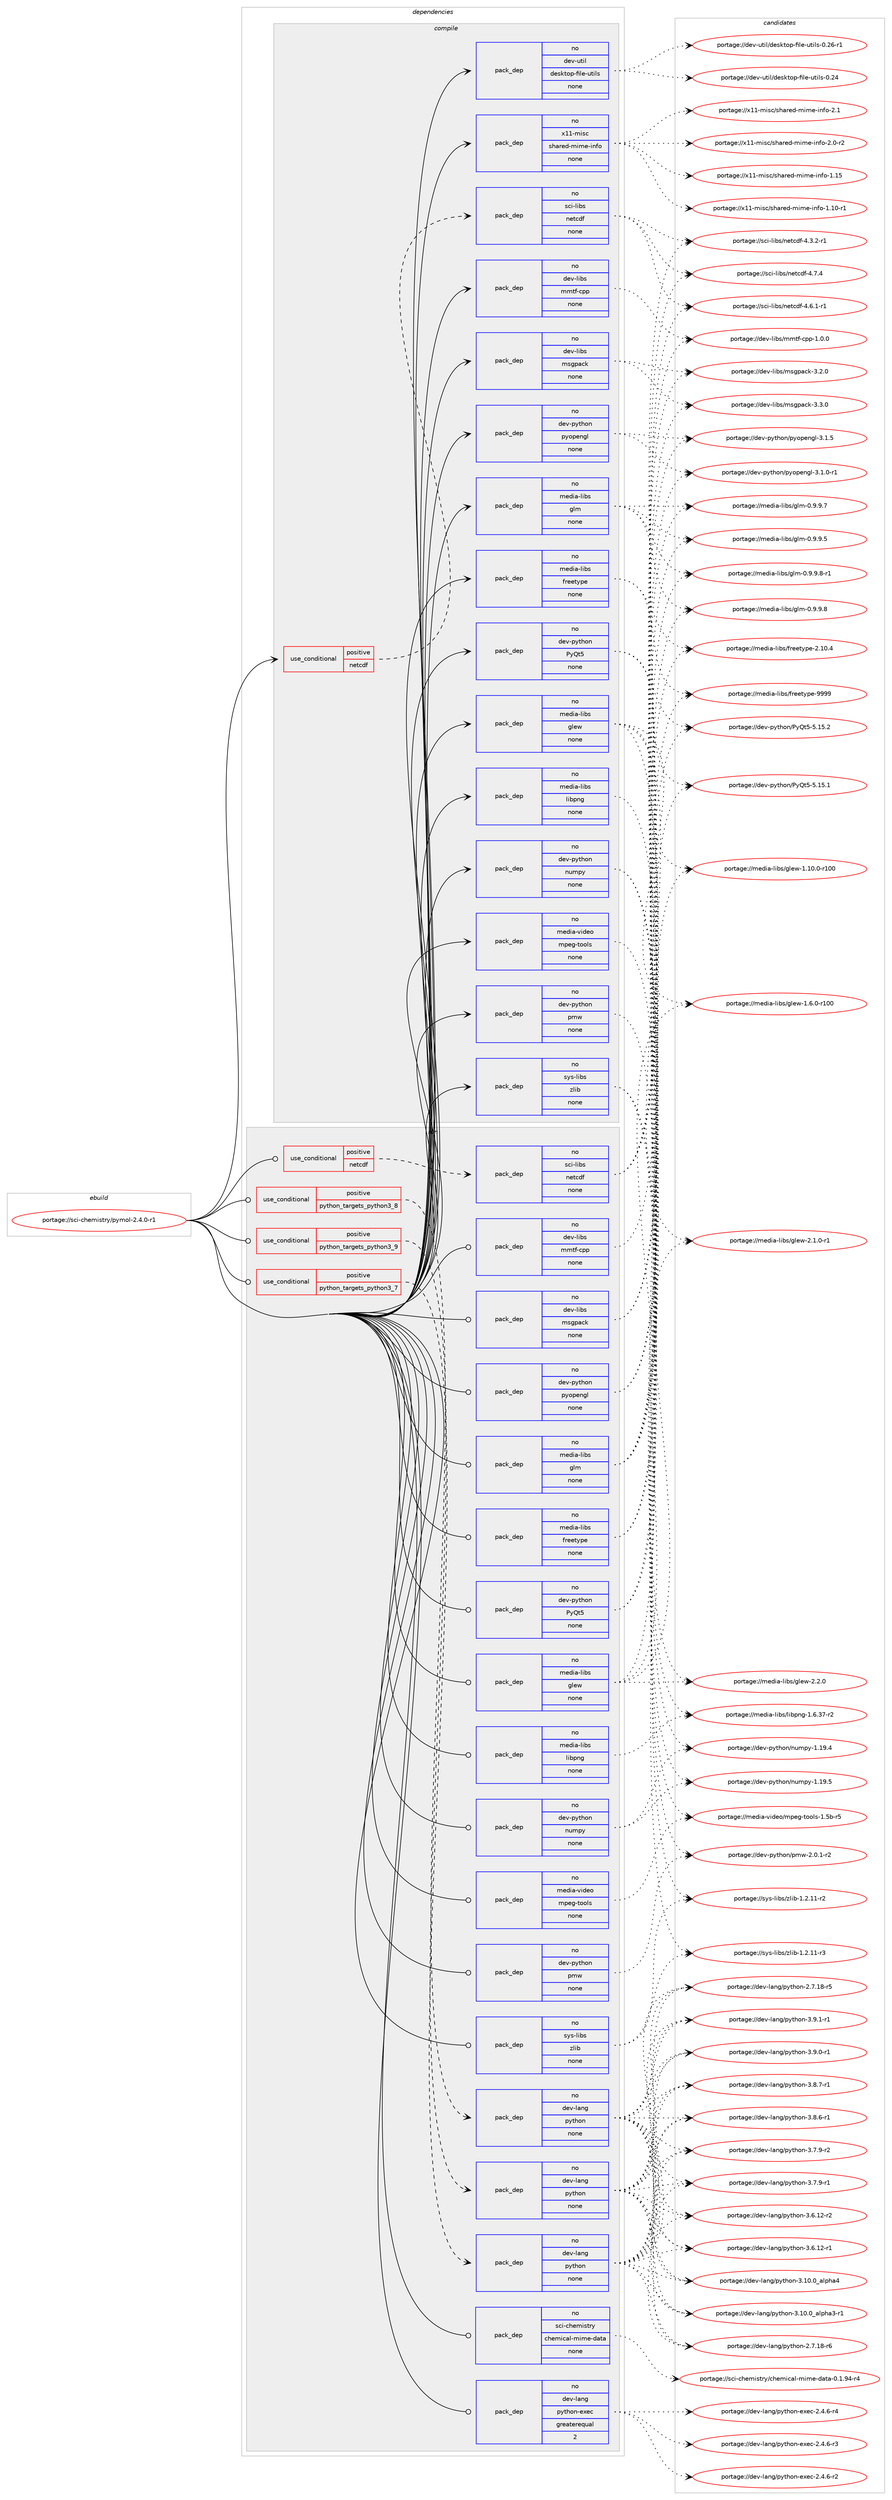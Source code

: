 digraph prolog {

# *************
# Graph options
# *************

newrank=true;
concentrate=true;
compound=true;
graph [rankdir=LR,fontname=Helvetica,fontsize=10,ranksep=1.5];#, ranksep=2.5, nodesep=0.2];
edge  [arrowhead=vee];
node  [fontname=Helvetica,fontsize=10];

# **********
# The ebuild
# **********

subgraph cluster_leftcol {
color=gray;
rank=same;
label=<<i>ebuild</i>>;
id [label="portage://sci-chemistry/pymol-2.4.0-r1", color=red, width=4, href="../sci-chemistry/pymol-2.4.0-r1.svg"];
}

# ****************
# The dependencies
# ****************

subgraph cluster_midcol {
color=gray;
label=<<i>dependencies</i>>;
subgraph cluster_compile {
fillcolor="#eeeeee";
style=filled;
label=<<i>compile</i>>;
subgraph cond5903 {
dependency19046 [label=<<TABLE BORDER="0" CELLBORDER="1" CELLSPACING="0" CELLPADDING="4"><TR><TD ROWSPAN="3" CELLPADDING="10">use_conditional</TD></TR><TR><TD>positive</TD></TR><TR><TD>netcdf</TD></TR></TABLE>>, shape=none, color=red];
subgraph pack12993 {
dependency19047 [label=<<TABLE BORDER="0" CELLBORDER="1" CELLSPACING="0" CELLPADDING="4" WIDTH="220"><TR><TD ROWSPAN="6" CELLPADDING="30">pack_dep</TD></TR><TR><TD WIDTH="110">no</TD></TR><TR><TD>sci-libs</TD></TR><TR><TD>netcdf</TD></TR><TR><TD>none</TD></TR><TR><TD></TD></TR></TABLE>>, shape=none, color=blue];
}
dependency19046:e -> dependency19047:w [weight=20,style="dashed",arrowhead="vee"];
}
id:e -> dependency19046:w [weight=20,style="solid",arrowhead="vee"];
subgraph pack12994 {
dependency19048 [label=<<TABLE BORDER="0" CELLBORDER="1" CELLSPACING="0" CELLPADDING="4" WIDTH="220"><TR><TD ROWSPAN="6" CELLPADDING="30">pack_dep</TD></TR><TR><TD WIDTH="110">no</TD></TR><TR><TD>dev-libs</TD></TR><TR><TD>mmtf-cpp</TD></TR><TR><TD>none</TD></TR><TR><TD></TD></TR></TABLE>>, shape=none, color=blue];
}
id:e -> dependency19048:w [weight=20,style="solid",arrowhead="vee"];
subgraph pack12995 {
dependency19049 [label=<<TABLE BORDER="0" CELLBORDER="1" CELLSPACING="0" CELLPADDING="4" WIDTH="220"><TR><TD ROWSPAN="6" CELLPADDING="30">pack_dep</TD></TR><TR><TD WIDTH="110">no</TD></TR><TR><TD>dev-libs</TD></TR><TR><TD>msgpack</TD></TR><TR><TD>none</TD></TR><TR><TD></TD></TR></TABLE>>, shape=none, color=blue];
}
id:e -> dependency19049:w [weight=20,style="solid",arrowhead="vee"];
subgraph pack12996 {
dependency19050 [label=<<TABLE BORDER="0" CELLBORDER="1" CELLSPACING="0" CELLPADDING="4" WIDTH="220"><TR><TD ROWSPAN="6" CELLPADDING="30">pack_dep</TD></TR><TR><TD WIDTH="110">no</TD></TR><TR><TD>dev-python</TD></TR><TR><TD>PyQt5</TD></TR><TR><TD>none</TD></TR><TR><TD></TD></TR></TABLE>>, shape=none, color=blue];
}
id:e -> dependency19050:w [weight=20,style="solid",arrowhead="vee"];
subgraph pack12997 {
dependency19051 [label=<<TABLE BORDER="0" CELLBORDER="1" CELLSPACING="0" CELLPADDING="4" WIDTH="220"><TR><TD ROWSPAN="6" CELLPADDING="30">pack_dep</TD></TR><TR><TD WIDTH="110">no</TD></TR><TR><TD>dev-python</TD></TR><TR><TD>numpy</TD></TR><TR><TD>none</TD></TR><TR><TD></TD></TR></TABLE>>, shape=none, color=blue];
}
id:e -> dependency19051:w [weight=20,style="solid",arrowhead="vee"];
subgraph pack12998 {
dependency19052 [label=<<TABLE BORDER="0" CELLBORDER="1" CELLSPACING="0" CELLPADDING="4" WIDTH="220"><TR><TD ROWSPAN="6" CELLPADDING="30">pack_dep</TD></TR><TR><TD WIDTH="110">no</TD></TR><TR><TD>dev-python</TD></TR><TR><TD>pmw</TD></TR><TR><TD>none</TD></TR><TR><TD></TD></TR></TABLE>>, shape=none, color=blue];
}
id:e -> dependency19052:w [weight=20,style="solid",arrowhead="vee"];
subgraph pack12999 {
dependency19053 [label=<<TABLE BORDER="0" CELLBORDER="1" CELLSPACING="0" CELLPADDING="4" WIDTH="220"><TR><TD ROWSPAN="6" CELLPADDING="30">pack_dep</TD></TR><TR><TD WIDTH="110">no</TD></TR><TR><TD>dev-python</TD></TR><TR><TD>pyopengl</TD></TR><TR><TD>none</TD></TR><TR><TD></TD></TR></TABLE>>, shape=none, color=blue];
}
id:e -> dependency19053:w [weight=20,style="solid",arrowhead="vee"];
subgraph pack13000 {
dependency19054 [label=<<TABLE BORDER="0" CELLBORDER="1" CELLSPACING="0" CELLPADDING="4" WIDTH="220"><TR><TD ROWSPAN="6" CELLPADDING="30">pack_dep</TD></TR><TR><TD WIDTH="110">no</TD></TR><TR><TD>dev-util</TD></TR><TR><TD>desktop-file-utils</TD></TR><TR><TD>none</TD></TR><TR><TD></TD></TR></TABLE>>, shape=none, color=blue];
}
id:e -> dependency19054:w [weight=20,style="solid",arrowhead="vee"];
subgraph pack13001 {
dependency19055 [label=<<TABLE BORDER="0" CELLBORDER="1" CELLSPACING="0" CELLPADDING="4" WIDTH="220"><TR><TD ROWSPAN="6" CELLPADDING="30">pack_dep</TD></TR><TR><TD WIDTH="110">no</TD></TR><TR><TD>media-libs</TD></TR><TR><TD>freetype</TD></TR><TR><TD>none</TD></TR><TR><TD></TD></TR></TABLE>>, shape=none, color=blue];
}
id:e -> dependency19055:w [weight=20,style="solid",arrowhead="vee"];
subgraph pack13002 {
dependency19056 [label=<<TABLE BORDER="0" CELLBORDER="1" CELLSPACING="0" CELLPADDING="4" WIDTH="220"><TR><TD ROWSPAN="6" CELLPADDING="30">pack_dep</TD></TR><TR><TD WIDTH="110">no</TD></TR><TR><TD>media-libs</TD></TR><TR><TD>glew</TD></TR><TR><TD>none</TD></TR><TR><TD></TD></TR></TABLE>>, shape=none, color=blue];
}
id:e -> dependency19056:w [weight=20,style="solid",arrowhead="vee"];
subgraph pack13003 {
dependency19057 [label=<<TABLE BORDER="0" CELLBORDER="1" CELLSPACING="0" CELLPADDING="4" WIDTH="220"><TR><TD ROWSPAN="6" CELLPADDING="30">pack_dep</TD></TR><TR><TD WIDTH="110">no</TD></TR><TR><TD>media-libs</TD></TR><TR><TD>glm</TD></TR><TR><TD>none</TD></TR><TR><TD></TD></TR></TABLE>>, shape=none, color=blue];
}
id:e -> dependency19057:w [weight=20,style="solid",arrowhead="vee"];
subgraph pack13004 {
dependency19058 [label=<<TABLE BORDER="0" CELLBORDER="1" CELLSPACING="0" CELLPADDING="4" WIDTH="220"><TR><TD ROWSPAN="6" CELLPADDING="30">pack_dep</TD></TR><TR><TD WIDTH="110">no</TD></TR><TR><TD>media-libs</TD></TR><TR><TD>libpng</TD></TR><TR><TD>none</TD></TR><TR><TD></TD></TR></TABLE>>, shape=none, color=blue];
}
id:e -> dependency19058:w [weight=20,style="solid",arrowhead="vee"];
subgraph pack13005 {
dependency19059 [label=<<TABLE BORDER="0" CELLBORDER="1" CELLSPACING="0" CELLPADDING="4" WIDTH="220"><TR><TD ROWSPAN="6" CELLPADDING="30">pack_dep</TD></TR><TR><TD WIDTH="110">no</TD></TR><TR><TD>media-video</TD></TR><TR><TD>mpeg-tools</TD></TR><TR><TD>none</TD></TR><TR><TD></TD></TR></TABLE>>, shape=none, color=blue];
}
id:e -> dependency19059:w [weight=20,style="solid",arrowhead="vee"];
subgraph pack13006 {
dependency19060 [label=<<TABLE BORDER="0" CELLBORDER="1" CELLSPACING="0" CELLPADDING="4" WIDTH="220"><TR><TD ROWSPAN="6" CELLPADDING="30">pack_dep</TD></TR><TR><TD WIDTH="110">no</TD></TR><TR><TD>sys-libs</TD></TR><TR><TD>zlib</TD></TR><TR><TD>none</TD></TR><TR><TD></TD></TR></TABLE>>, shape=none, color=blue];
}
id:e -> dependency19060:w [weight=20,style="solid",arrowhead="vee"];
subgraph pack13007 {
dependency19061 [label=<<TABLE BORDER="0" CELLBORDER="1" CELLSPACING="0" CELLPADDING="4" WIDTH="220"><TR><TD ROWSPAN="6" CELLPADDING="30">pack_dep</TD></TR><TR><TD WIDTH="110">no</TD></TR><TR><TD>x11-misc</TD></TR><TR><TD>shared-mime-info</TD></TR><TR><TD>none</TD></TR><TR><TD></TD></TR></TABLE>>, shape=none, color=blue];
}
id:e -> dependency19061:w [weight=20,style="solid",arrowhead="vee"];
}
subgraph cluster_compileandrun {
fillcolor="#eeeeee";
style=filled;
label=<<i>compile and run</i>>;
}
subgraph cluster_run {
fillcolor="#eeeeee";
style=filled;
label=<<i>run</i>>;
subgraph cond5904 {
dependency19062 [label=<<TABLE BORDER="0" CELLBORDER="1" CELLSPACING="0" CELLPADDING="4"><TR><TD ROWSPAN="3" CELLPADDING="10">use_conditional</TD></TR><TR><TD>positive</TD></TR><TR><TD>netcdf</TD></TR></TABLE>>, shape=none, color=red];
subgraph pack13008 {
dependency19063 [label=<<TABLE BORDER="0" CELLBORDER="1" CELLSPACING="0" CELLPADDING="4" WIDTH="220"><TR><TD ROWSPAN="6" CELLPADDING="30">pack_dep</TD></TR><TR><TD WIDTH="110">no</TD></TR><TR><TD>sci-libs</TD></TR><TR><TD>netcdf</TD></TR><TR><TD>none</TD></TR><TR><TD></TD></TR></TABLE>>, shape=none, color=blue];
}
dependency19062:e -> dependency19063:w [weight=20,style="dashed",arrowhead="vee"];
}
id:e -> dependency19062:w [weight=20,style="solid",arrowhead="odot"];
subgraph cond5905 {
dependency19064 [label=<<TABLE BORDER="0" CELLBORDER="1" CELLSPACING="0" CELLPADDING="4"><TR><TD ROWSPAN="3" CELLPADDING="10">use_conditional</TD></TR><TR><TD>positive</TD></TR><TR><TD>python_targets_python3_7</TD></TR></TABLE>>, shape=none, color=red];
subgraph pack13009 {
dependency19065 [label=<<TABLE BORDER="0" CELLBORDER="1" CELLSPACING="0" CELLPADDING="4" WIDTH="220"><TR><TD ROWSPAN="6" CELLPADDING="30">pack_dep</TD></TR><TR><TD WIDTH="110">no</TD></TR><TR><TD>dev-lang</TD></TR><TR><TD>python</TD></TR><TR><TD>none</TD></TR><TR><TD></TD></TR></TABLE>>, shape=none, color=blue];
}
dependency19064:e -> dependency19065:w [weight=20,style="dashed",arrowhead="vee"];
}
id:e -> dependency19064:w [weight=20,style="solid",arrowhead="odot"];
subgraph cond5906 {
dependency19066 [label=<<TABLE BORDER="0" CELLBORDER="1" CELLSPACING="0" CELLPADDING="4"><TR><TD ROWSPAN="3" CELLPADDING="10">use_conditional</TD></TR><TR><TD>positive</TD></TR><TR><TD>python_targets_python3_8</TD></TR></TABLE>>, shape=none, color=red];
subgraph pack13010 {
dependency19067 [label=<<TABLE BORDER="0" CELLBORDER="1" CELLSPACING="0" CELLPADDING="4" WIDTH="220"><TR><TD ROWSPAN="6" CELLPADDING="30">pack_dep</TD></TR><TR><TD WIDTH="110">no</TD></TR><TR><TD>dev-lang</TD></TR><TR><TD>python</TD></TR><TR><TD>none</TD></TR><TR><TD></TD></TR></TABLE>>, shape=none, color=blue];
}
dependency19066:e -> dependency19067:w [weight=20,style="dashed",arrowhead="vee"];
}
id:e -> dependency19066:w [weight=20,style="solid",arrowhead="odot"];
subgraph cond5907 {
dependency19068 [label=<<TABLE BORDER="0" CELLBORDER="1" CELLSPACING="0" CELLPADDING="4"><TR><TD ROWSPAN="3" CELLPADDING="10">use_conditional</TD></TR><TR><TD>positive</TD></TR><TR><TD>python_targets_python3_9</TD></TR></TABLE>>, shape=none, color=red];
subgraph pack13011 {
dependency19069 [label=<<TABLE BORDER="0" CELLBORDER="1" CELLSPACING="0" CELLPADDING="4" WIDTH="220"><TR><TD ROWSPAN="6" CELLPADDING="30">pack_dep</TD></TR><TR><TD WIDTH="110">no</TD></TR><TR><TD>dev-lang</TD></TR><TR><TD>python</TD></TR><TR><TD>none</TD></TR><TR><TD></TD></TR></TABLE>>, shape=none, color=blue];
}
dependency19068:e -> dependency19069:w [weight=20,style="dashed",arrowhead="vee"];
}
id:e -> dependency19068:w [weight=20,style="solid",arrowhead="odot"];
subgraph pack13012 {
dependency19070 [label=<<TABLE BORDER="0" CELLBORDER="1" CELLSPACING="0" CELLPADDING="4" WIDTH="220"><TR><TD ROWSPAN="6" CELLPADDING="30">pack_dep</TD></TR><TR><TD WIDTH="110">no</TD></TR><TR><TD>dev-lang</TD></TR><TR><TD>python-exec</TD></TR><TR><TD>greaterequal</TD></TR><TR><TD>2</TD></TR></TABLE>>, shape=none, color=blue];
}
id:e -> dependency19070:w [weight=20,style="solid",arrowhead="odot"];
subgraph pack13013 {
dependency19071 [label=<<TABLE BORDER="0" CELLBORDER="1" CELLSPACING="0" CELLPADDING="4" WIDTH="220"><TR><TD ROWSPAN="6" CELLPADDING="30">pack_dep</TD></TR><TR><TD WIDTH="110">no</TD></TR><TR><TD>dev-libs</TD></TR><TR><TD>mmtf-cpp</TD></TR><TR><TD>none</TD></TR><TR><TD></TD></TR></TABLE>>, shape=none, color=blue];
}
id:e -> dependency19071:w [weight=20,style="solid",arrowhead="odot"];
subgraph pack13014 {
dependency19072 [label=<<TABLE BORDER="0" CELLBORDER="1" CELLSPACING="0" CELLPADDING="4" WIDTH="220"><TR><TD ROWSPAN="6" CELLPADDING="30">pack_dep</TD></TR><TR><TD WIDTH="110">no</TD></TR><TR><TD>dev-libs</TD></TR><TR><TD>msgpack</TD></TR><TR><TD>none</TD></TR><TR><TD></TD></TR></TABLE>>, shape=none, color=blue];
}
id:e -> dependency19072:w [weight=20,style="solid",arrowhead="odot"];
subgraph pack13015 {
dependency19073 [label=<<TABLE BORDER="0" CELLBORDER="1" CELLSPACING="0" CELLPADDING="4" WIDTH="220"><TR><TD ROWSPAN="6" CELLPADDING="30">pack_dep</TD></TR><TR><TD WIDTH="110">no</TD></TR><TR><TD>dev-python</TD></TR><TR><TD>PyQt5</TD></TR><TR><TD>none</TD></TR><TR><TD></TD></TR></TABLE>>, shape=none, color=blue];
}
id:e -> dependency19073:w [weight=20,style="solid",arrowhead="odot"];
subgraph pack13016 {
dependency19074 [label=<<TABLE BORDER="0" CELLBORDER="1" CELLSPACING="0" CELLPADDING="4" WIDTH="220"><TR><TD ROWSPAN="6" CELLPADDING="30">pack_dep</TD></TR><TR><TD WIDTH="110">no</TD></TR><TR><TD>dev-python</TD></TR><TR><TD>numpy</TD></TR><TR><TD>none</TD></TR><TR><TD></TD></TR></TABLE>>, shape=none, color=blue];
}
id:e -> dependency19074:w [weight=20,style="solid",arrowhead="odot"];
subgraph pack13017 {
dependency19075 [label=<<TABLE BORDER="0" CELLBORDER="1" CELLSPACING="0" CELLPADDING="4" WIDTH="220"><TR><TD ROWSPAN="6" CELLPADDING="30">pack_dep</TD></TR><TR><TD WIDTH="110">no</TD></TR><TR><TD>dev-python</TD></TR><TR><TD>pmw</TD></TR><TR><TD>none</TD></TR><TR><TD></TD></TR></TABLE>>, shape=none, color=blue];
}
id:e -> dependency19075:w [weight=20,style="solid",arrowhead="odot"];
subgraph pack13018 {
dependency19076 [label=<<TABLE BORDER="0" CELLBORDER="1" CELLSPACING="0" CELLPADDING="4" WIDTH="220"><TR><TD ROWSPAN="6" CELLPADDING="30">pack_dep</TD></TR><TR><TD WIDTH="110">no</TD></TR><TR><TD>dev-python</TD></TR><TR><TD>pyopengl</TD></TR><TR><TD>none</TD></TR><TR><TD></TD></TR></TABLE>>, shape=none, color=blue];
}
id:e -> dependency19076:w [weight=20,style="solid",arrowhead="odot"];
subgraph pack13019 {
dependency19077 [label=<<TABLE BORDER="0" CELLBORDER="1" CELLSPACING="0" CELLPADDING="4" WIDTH="220"><TR><TD ROWSPAN="6" CELLPADDING="30">pack_dep</TD></TR><TR><TD WIDTH="110">no</TD></TR><TR><TD>media-libs</TD></TR><TR><TD>freetype</TD></TR><TR><TD>none</TD></TR><TR><TD></TD></TR></TABLE>>, shape=none, color=blue];
}
id:e -> dependency19077:w [weight=20,style="solid",arrowhead="odot"];
subgraph pack13020 {
dependency19078 [label=<<TABLE BORDER="0" CELLBORDER="1" CELLSPACING="0" CELLPADDING="4" WIDTH="220"><TR><TD ROWSPAN="6" CELLPADDING="30">pack_dep</TD></TR><TR><TD WIDTH="110">no</TD></TR><TR><TD>media-libs</TD></TR><TR><TD>glew</TD></TR><TR><TD>none</TD></TR><TR><TD></TD></TR></TABLE>>, shape=none, color=blue];
}
id:e -> dependency19078:w [weight=20,style="solid",arrowhead="odot"];
subgraph pack13021 {
dependency19079 [label=<<TABLE BORDER="0" CELLBORDER="1" CELLSPACING="0" CELLPADDING="4" WIDTH="220"><TR><TD ROWSPAN="6" CELLPADDING="30">pack_dep</TD></TR><TR><TD WIDTH="110">no</TD></TR><TR><TD>media-libs</TD></TR><TR><TD>glm</TD></TR><TR><TD>none</TD></TR><TR><TD></TD></TR></TABLE>>, shape=none, color=blue];
}
id:e -> dependency19079:w [weight=20,style="solid",arrowhead="odot"];
subgraph pack13022 {
dependency19080 [label=<<TABLE BORDER="0" CELLBORDER="1" CELLSPACING="0" CELLPADDING="4" WIDTH="220"><TR><TD ROWSPAN="6" CELLPADDING="30">pack_dep</TD></TR><TR><TD WIDTH="110">no</TD></TR><TR><TD>media-libs</TD></TR><TR><TD>libpng</TD></TR><TR><TD>none</TD></TR><TR><TD></TD></TR></TABLE>>, shape=none, color=blue];
}
id:e -> dependency19080:w [weight=20,style="solid",arrowhead="odot"];
subgraph pack13023 {
dependency19081 [label=<<TABLE BORDER="0" CELLBORDER="1" CELLSPACING="0" CELLPADDING="4" WIDTH="220"><TR><TD ROWSPAN="6" CELLPADDING="30">pack_dep</TD></TR><TR><TD WIDTH="110">no</TD></TR><TR><TD>media-video</TD></TR><TR><TD>mpeg-tools</TD></TR><TR><TD>none</TD></TR><TR><TD></TD></TR></TABLE>>, shape=none, color=blue];
}
id:e -> dependency19081:w [weight=20,style="solid",arrowhead="odot"];
subgraph pack13024 {
dependency19082 [label=<<TABLE BORDER="0" CELLBORDER="1" CELLSPACING="0" CELLPADDING="4" WIDTH="220"><TR><TD ROWSPAN="6" CELLPADDING="30">pack_dep</TD></TR><TR><TD WIDTH="110">no</TD></TR><TR><TD>sci-chemistry</TD></TR><TR><TD>chemical-mime-data</TD></TR><TR><TD>none</TD></TR><TR><TD></TD></TR></TABLE>>, shape=none, color=blue];
}
id:e -> dependency19082:w [weight=20,style="solid",arrowhead="odot"];
subgraph pack13025 {
dependency19083 [label=<<TABLE BORDER="0" CELLBORDER="1" CELLSPACING="0" CELLPADDING="4" WIDTH="220"><TR><TD ROWSPAN="6" CELLPADDING="30">pack_dep</TD></TR><TR><TD WIDTH="110">no</TD></TR><TR><TD>sys-libs</TD></TR><TR><TD>zlib</TD></TR><TR><TD>none</TD></TR><TR><TD></TD></TR></TABLE>>, shape=none, color=blue];
}
id:e -> dependency19083:w [weight=20,style="solid",arrowhead="odot"];
}
}

# **************
# The candidates
# **************

subgraph cluster_choices {
rank=same;
color=gray;
label=<<i>candidates</i>>;

subgraph choice12993 {
color=black;
nodesep=1;
choice1159910545108105981154711010111699100102455246554652 [label="portage://sci-libs/netcdf-4.7.4", color=red, width=4,href="../sci-libs/netcdf-4.7.4.svg"];
choice11599105451081059811547110101116991001024552465446494511449 [label="portage://sci-libs/netcdf-4.6.1-r1", color=red, width=4,href="../sci-libs/netcdf-4.6.1-r1.svg"];
choice11599105451081059811547110101116991001024552465146504511449 [label="portage://sci-libs/netcdf-4.3.2-r1", color=red, width=4,href="../sci-libs/netcdf-4.3.2-r1.svg"];
dependency19047:e -> choice1159910545108105981154711010111699100102455246554652:w [style=dotted,weight="100"];
dependency19047:e -> choice11599105451081059811547110101116991001024552465446494511449:w [style=dotted,weight="100"];
dependency19047:e -> choice11599105451081059811547110101116991001024552465146504511449:w [style=dotted,weight="100"];
}
subgraph choice12994 {
color=black;
nodesep=1;
choice1001011184510810598115471091091161024599112112454946484648 [label="portage://dev-libs/mmtf-cpp-1.0.0", color=red, width=4,href="../dev-libs/mmtf-cpp-1.0.0.svg"];
dependency19048:e -> choice1001011184510810598115471091091161024599112112454946484648:w [style=dotted,weight="100"];
}
subgraph choice12995 {
color=black;
nodesep=1;
choice1001011184510810598115471091151031129799107455146514648 [label="portage://dev-libs/msgpack-3.3.0", color=red, width=4,href="../dev-libs/msgpack-3.3.0.svg"];
choice1001011184510810598115471091151031129799107455146504648 [label="portage://dev-libs/msgpack-3.2.0", color=red, width=4,href="../dev-libs/msgpack-3.2.0.svg"];
dependency19049:e -> choice1001011184510810598115471091151031129799107455146514648:w [style=dotted,weight="100"];
dependency19049:e -> choice1001011184510810598115471091151031129799107455146504648:w [style=dotted,weight="100"];
}
subgraph choice12996 {
color=black;
nodesep=1;
choice100101118451121211161041111104780121811165345534649534650 [label="portage://dev-python/PyQt5-5.15.2", color=red, width=4,href="../dev-python/PyQt5-5.15.2.svg"];
choice100101118451121211161041111104780121811165345534649534649 [label="portage://dev-python/PyQt5-5.15.1", color=red, width=4,href="../dev-python/PyQt5-5.15.1.svg"];
dependency19050:e -> choice100101118451121211161041111104780121811165345534649534650:w [style=dotted,weight="100"];
dependency19050:e -> choice100101118451121211161041111104780121811165345534649534649:w [style=dotted,weight="100"];
}
subgraph choice12997 {
color=black;
nodesep=1;
choice100101118451121211161041111104711011710911212145494649574653 [label="portage://dev-python/numpy-1.19.5", color=red, width=4,href="../dev-python/numpy-1.19.5.svg"];
choice100101118451121211161041111104711011710911212145494649574652 [label="portage://dev-python/numpy-1.19.4", color=red, width=4,href="../dev-python/numpy-1.19.4.svg"];
dependency19051:e -> choice100101118451121211161041111104711011710911212145494649574653:w [style=dotted,weight="100"];
dependency19051:e -> choice100101118451121211161041111104711011710911212145494649574652:w [style=dotted,weight="100"];
}
subgraph choice12998 {
color=black;
nodesep=1;
choice10010111845112121116104111110471121091194550464846494511450 [label="portage://dev-python/pmw-2.0.1-r2", color=red, width=4,href="../dev-python/pmw-2.0.1-r2.svg"];
dependency19052:e -> choice10010111845112121116104111110471121091194550464846494511450:w [style=dotted,weight="100"];
}
subgraph choice12999 {
color=black;
nodesep=1;
choice1001011184511212111610411111047112121111112101110103108455146494653 [label="portage://dev-python/pyopengl-3.1.5", color=red, width=4,href="../dev-python/pyopengl-3.1.5.svg"];
choice10010111845112121116104111110471121211111121011101031084551464946484511449 [label="portage://dev-python/pyopengl-3.1.0-r1", color=red, width=4,href="../dev-python/pyopengl-3.1.0-r1.svg"];
dependency19053:e -> choice1001011184511212111610411111047112121111112101110103108455146494653:w [style=dotted,weight="100"];
dependency19053:e -> choice10010111845112121116104111110471121211111121011101031084551464946484511449:w [style=dotted,weight="100"];
}
subgraph choice13000 {
color=black;
nodesep=1;
choice1001011184511711610510847100101115107116111112451021051081014511711610510811545484650544511449 [label="portage://dev-util/desktop-file-utils-0.26-r1", color=red, width=4,href="../dev-util/desktop-file-utils-0.26-r1.svg"];
choice100101118451171161051084710010111510711611111245102105108101451171161051081154548465052 [label="portage://dev-util/desktop-file-utils-0.24", color=red, width=4,href="../dev-util/desktop-file-utils-0.24.svg"];
dependency19054:e -> choice1001011184511711610510847100101115107116111112451021051081014511711610510811545484650544511449:w [style=dotted,weight="100"];
dependency19054:e -> choice100101118451171161051084710010111510711611111245102105108101451171161051081154548465052:w [style=dotted,weight="100"];
}
subgraph choice13001 {
color=black;
nodesep=1;
choice109101100105974510810598115471021141011011161211121014557575757 [label="portage://media-libs/freetype-9999", color=red, width=4,href="../media-libs/freetype-9999.svg"];
choice1091011001059745108105981154710211410110111612111210145504649484652 [label="portage://media-libs/freetype-2.10.4", color=red, width=4,href="../media-libs/freetype-2.10.4.svg"];
dependency19055:e -> choice109101100105974510810598115471021141011011161211121014557575757:w [style=dotted,weight="100"];
dependency19055:e -> choice1091011001059745108105981154710211410110111612111210145504649484652:w [style=dotted,weight="100"];
}
subgraph choice13002 {
color=black;
nodesep=1;
choice10910110010597451081059811547103108101119455046504648 [label="portage://media-libs/glew-2.2.0", color=red, width=4,href="../media-libs/glew-2.2.0.svg"];
choice109101100105974510810598115471031081011194550464946484511449 [label="portage://media-libs/glew-2.1.0-r1", color=red, width=4,href="../media-libs/glew-2.1.0-r1.svg"];
choice1091011001059745108105981154710310810111945494654464845114494848 [label="portage://media-libs/glew-1.6.0-r100", color=red, width=4,href="../media-libs/glew-1.6.0-r100.svg"];
choice109101100105974510810598115471031081011194549464948464845114494848 [label="portage://media-libs/glew-1.10.0-r100", color=red, width=4,href="../media-libs/glew-1.10.0-r100.svg"];
dependency19056:e -> choice10910110010597451081059811547103108101119455046504648:w [style=dotted,weight="100"];
dependency19056:e -> choice109101100105974510810598115471031081011194550464946484511449:w [style=dotted,weight="100"];
dependency19056:e -> choice1091011001059745108105981154710310810111945494654464845114494848:w [style=dotted,weight="100"];
dependency19056:e -> choice109101100105974510810598115471031081011194549464948464845114494848:w [style=dotted,weight="100"];
}
subgraph choice13003 {
color=black;
nodesep=1;
choice1091011001059745108105981154710310810945484657465746564511449 [label="portage://media-libs/glm-0.9.9.8-r1", color=red, width=4,href="../media-libs/glm-0.9.9.8-r1.svg"];
choice109101100105974510810598115471031081094548465746574656 [label="portage://media-libs/glm-0.9.9.8", color=red, width=4,href="../media-libs/glm-0.9.9.8.svg"];
choice109101100105974510810598115471031081094548465746574655 [label="portage://media-libs/glm-0.9.9.7", color=red, width=4,href="../media-libs/glm-0.9.9.7.svg"];
choice109101100105974510810598115471031081094548465746574653 [label="portage://media-libs/glm-0.9.9.5", color=red, width=4,href="../media-libs/glm-0.9.9.5.svg"];
dependency19057:e -> choice1091011001059745108105981154710310810945484657465746564511449:w [style=dotted,weight="100"];
dependency19057:e -> choice109101100105974510810598115471031081094548465746574656:w [style=dotted,weight="100"];
dependency19057:e -> choice109101100105974510810598115471031081094548465746574655:w [style=dotted,weight="100"];
dependency19057:e -> choice109101100105974510810598115471031081094548465746574653:w [style=dotted,weight="100"];
}
subgraph choice13004 {
color=black;
nodesep=1;
choice1091011001059745108105981154710810598112110103454946544651554511450 [label="portage://media-libs/libpng-1.6.37-r2", color=red, width=4,href="../media-libs/libpng-1.6.37-r2.svg"];
dependency19058:e -> choice1091011001059745108105981154710810598112110103454946544651554511450:w [style=dotted,weight="100"];
}
subgraph choice13005 {
color=black;
nodesep=1;
choice1091011001059745118105100101111471091121011034511611111110811545494653984511453 [label="portage://media-video/mpeg-tools-1.5b-r5", color=red, width=4,href="../media-video/mpeg-tools-1.5b-r5.svg"];
dependency19059:e -> choice1091011001059745118105100101111471091121011034511611111110811545494653984511453:w [style=dotted,weight="100"];
}
subgraph choice13006 {
color=black;
nodesep=1;
choice11512111545108105981154712210810598454946504649494511451 [label="portage://sys-libs/zlib-1.2.11-r3", color=red, width=4,href="../sys-libs/zlib-1.2.11-r3.svg"];
choice11512111545108105981154712210810598454946504649494511450 [label="portage://sys-libs/zlib-1.2.11-r2", color=red, width=4,href="../sys-libs/zlib-1.2.11-r2.svg"];
dependency19060:e -> choice11512111545108105981154712210810598454946504649494511451:w [style=dotted,weight="100"];
dependency19060:e -> choice11512111545108105981154712210810598454946504649494511450:w [style=dotted,weight="100"];
}
subgraph choice13007 {
color=black;
nodesep=1;
choice120494945109105115994711510497114101100451091051091014510511010211145504649 [label="portage://x11-misc/shared-mime-info-2.1", color=red, width=4,href="../x11-misc/shared-mime-info-2.1.svg"];
choice1204949451091051159947115104971141011004510910510910145105110102111455046484511450 [label="portage://x11-misc/shared-mime-info-2.0-r2", color=red, width=4,href="../x11-misc/shared-mime-info-2.0-r2.svg"];
choice12049494510910511599471151049711410110045109105109101451051101021114549464953 [label="portage://x11-misc/shared-mime-info-1.15", color=red, width=4,href="../x11-misc/shared-mime-info-1.15.svg"];
choice120494945109105115994711510497114101100451091051091014510511010211145494649484511449 [label="portage://x11-misc/shared-mime-info-1.10-r1", color=red, width=4,href="../x11-misc/shared-mime-info-1.10-r1.svg"];
dependency19061:e -> choice120494945109105115994711510497114101100451091051091014510511010211145504649:w [style=dotted,weight="100"];
dependency19061:e -> choice1204949451091051159947115104971141011004510910510910145105110102111455046484511450:w [style=dotted,weight="100"];
dependency19061:e -> choice12049494510910511599471151049711410110045109105109101451051101021114549464953:w [style=dotted,weight="100"];
dependency19061:e -> choice120494945109105115994711510497114101100451091051091014510511010211145494649484511449:w [style=dotted,weight="100"];
}
subgraph choice13008 {
color=black;
nodesep=1;
choice1159910545108105981154711010111699100102455246554652 [label="portage://sci-libs/netcdf-4.7.4", color=red, width=4,href="../sci-libs/netcdf-4.7.4.svg"];
choice11599105451081059811547110101116991001024552465446494511449 [label="portage://sci-libs/netcdf-4.6.1-r1", color=red, width=4,href="../sci-libs/netcdf-4.6.1-r1.svg"];
choice11599105451081059811547110101116991001024552465146504511449 [label="portage://sci-libs/netcdf-4.3.2-r1", color=red, width=4,href="../sci-libs/netcdf-4.3.2-r1.svg"];
dependency19063:e -> choice1159910545108105981154711010111699100102455246554652:w [style=dotted,weight="100"];
dependency19063:e -> choice11599105451081059811547110101116991001024552465446494511449:w [style=dotted,weight="100"];
dependency19063:e -> choice11599105451081059811547110101116991001024552465146504511449:w [style=dotted,weight="100"];
}
subgraph choice13009 {
color=black;
nodesep=1;
choice1001011184510897110103471121211161041111104551465746494511449 [label="portage://dev-lang/python-3.9.1-r1", color=red, width=4,href="../dev-lang/python-3.9.1-r1.svg"];
choice1001011184510897110103471121211161041111104551465746484511449 [label="portage://dev-lang/python-3.9.0-r1", color=red, width=4,href="../dev-lang/python-3.9.0-r1.svg"];
choice1001011184510897110103471121211161041111104551465646554511449 [label="portage://dev-lang/python-3.8.7-r1", color=red, width=4,href="../dev-lang/python-3.8.7-r1.svg"];
choice1001011184510897110103471121211161041111104551465646544511449 [label="portage://dev-lang/python-3.8.6-r1", color=red, width=4,href="../dev-lang/python-3.8.6-r1.svg"];
choice1001011184510897110103471121211161041111104551465546574511450 [label="portage://dev-lang/python-3.7.9-r2", color=red, width=4,href="../dev-lang/python-3.7.9-r2.svg"];
choice1001011184510897110103471121211161041111104551465546574511449 [label="portage://dev-lang/python-3.7.9-r1", color=red, width=4,href="../dev-lang/python-3.7.9-r1.svg"];
choice100101118451089711010347112121116104111110455146544649504511450 [label="portage://dev-lang/python-3.6.12-r2", color=red, width=4,href="../dev-lang/python-3.6.12-r2.svg"];
choice100101118451089711010347112121116104111110455146544649504511449 [label="portage://dev-lang/python-3.6.12-r1", color=red, width=4,href="../dev-lang/python-3.6.12-r1.svg"];
choice1001011184510897110103471121211161041111104551464948464895971081121049752 [label="portage://dev-lang/python-3.10.0_alpha4", color=red, width=4,href="../dev-lang/python-3.10.0_alpha4.svg"];
choice10010111845108971101034711212111610411111045514649484648959710811210497514511449 [label="portage://dev-lang/python-3.10.0_alpha3-r1", color=red, width=4,href="../dev-lang/python-3.10.0_alpha3-r1.svg"];
choice100101118451089711010347112121116104111110455046554649564511454 [label="portage://dev-lang/python-2.7.18-r6", color=red, width=4,href="../dev-lang/python-2.7.18-r6.svg"];
choice100101118451089711010347112121116104111110455046554649564511453 [label="portage://dev-lang/python-2.7.18-r5", color=red, width=4,href="../dev-lang/python-2.7.18-r5.svg"];
dependency19065:e -> choice1001011184510897110103471121211161041111104551465746494511449:w [style=dotted,weight="100"];
dependency19065:e -> choice1001011184510897110103471121211161041111104551465746484511449:w [style=dotted,weight="100"];
dependency19065:e -> choice1001011184510897110103471121211161041111104551465646554511449:w [style=dotted,weight="100"];
dependency19065:e -> choice1001011184510897110103471121211161041111104551465646544511449:w [style=dotted,weight="100"];
dependency19065:e -> choice1001011184510897110103471121211161041111104551465546574511450:w [style=dotted,weight="100"];
dependency19065:e -> choice1001011184510897110103471121211161041111104551465546574511449:w [style=dotted,weight="100"];
dependency19065:e -> choice100101118451089711010347112121116104111110455146544649504511450:w [style=dotted,weight="100"];
dependency19065:e -> choice100101118451089711010347112121116104111110455146544649504511449:w [style=dotted,weight="100"];
dependency19065:e -> choice1001011184510897110103471121211161041111104551464948464895971081121049752:w [style=dotted,weight="100"];
dependency19065:e -> choice10010111845108971101034711212111610411111045514649484648959710811210497514511449:w [style=dotted,weight="100"];
dependency19065:e -> choice100101118451089711010347112121116104111110455046554649564511454:w [style=dotted,weight="100"];
dependency19065:e -> choice100101118451089711010347112121116104111110455046554649564511453:w [style=dotted,weight="100"];
}
subgraph choice13010 {
color=black;
nodesep=1;
choice1001011184510897110103471121211161041111104551465746494511449 [label="portage://dev-lang/python-3.9.1-r1", color=red, width=4,href="../dev-lang/python-3.9.1-r1.svg"];
choice1001011184510897110103471121211161041111104551465746484511449 [label="portage://dev-lang/python-3.9.0-r1", color=red, width=4,href="../dev-lang/python-3.9.0-r1.svg"];
choice1001011184510897110103471121211161041111104551465646554511449 [label="portage://dev-lang/python-3.8.7-r1", color=red, width=4,href="../dev-lang/python-3.8.7-r1.svg"];
choice1001011184510897110103471121211161041111104551465646544511449 [label="portage://dev-lang/python-3.8.6-r1", color=red, width=4,href="../dev-lang/python-3.8.6-r1.svg"];
choice1001011184510897110103471121211161041111104551465546574511450 [label="portage://dev-lang/python-3.7.9-r2", color=red, width=4,href="../dev-lang/python-3.7.9-r2.svg"];
choice1001011184510897110103471121211161041111104551465546574511449 [label="portage://dev-lang/python-3.7.9-r1", color=red, width=4,href="../dev-lang/python-3.7.9-r1.svg"];
choice100101118451089711010347112121116104111110455146544649504511450 [label="portage://dev-lang/python-3.6.12-r2", color=red, width=4,href="../dev-lang/python-3.6.12-r2.svg"];
choice100101118451089711010347112121116104111110455146544649504511449 [label="portage://dev-lang/python-3.6.12-r1", color=red, width=4,href="../dev-lang/python-3.6.12-r1.svg"];
choice1001011184510897110103471121211161041111104551464948464895971081121049752 [label="portage://dev-lang/python-3.10.0_alpha4", color=red, width=4,href="../dev-lang/python-3.10.0_alpha4.svg"];
choice10010111845108971101034711212111610411111045514649484648959710811210497514511449 [label="portage://dev-lang/python-3.10.0_alpha3-r1", color=red, width=4,href="../dev-lang/python-3.10.0_alpha3-r1.svg"];
choice100101118451089711010347112121116104111110455046554649564511454 [label="portage://dev-lang/python-2.7.18-r6", color=red, width=4,href="../dev-lang/python-2.7.18-r6.svg"];
choice100101118451089711010347112121116104111110455046554649564511453 [label="portage://dev-lang/python-2.7.18-r5", color=red, width=4,href="../dev-lang/python-2.7.18-r5.svg"];
dependency19067:e -> choice1001011184510897110103471121211161041111104551465746494511449:w [style=dotted,weight="100"];
dependency19067:e -> choice1001011184510897110103471121211161041111104551465746484511449:w [style=dotted,weight="100"];
dependency19067:e -> choice1001011184510897110103471121211161041111104551465646554511449:w [style=dotted,weight="100"];
dependency19067:e -> choice1001011184510897110103471121211161041111104551465646544511449:w [style=dotted,weight="100"];
dependency19067:e -> choice1001011184510897110103471121211161041111104551465546574511450:w [style=dotted,weight="100"];
dependency19067:e -> choice1001011184510897110103471121211161041111104551465546574511449:w [style=dotted,weight="100"];
dependency19067:e -> choice100101118451089711010347112121116104111110455146544649504511450:w [style=dotted,weight="100"];
dependency19067:e -> choice100101118451089711010347112121116104111110455146544649504511449:w [style=dotted,weight="100"];
dependency19067:e -> choice1001011184510897110103471121211161041111104551464948464895971081121049752:w [style=dotted,weight="100"];
dependency19067:e -> choice10010111845108971101034711212111610411111045514649484648959710811210497514511449:w [style=dotted,weight="100"];
dependency19067:e -> choice100101118451089711010347112121116104111110455046554649564511454:w [style=dotted,weight="100"];
dependency19067:e -> choice100101118451089711010347112121116104111110455046554649564511453:w [style=dotted,weight="100"];
}
subgraph choice13011 {
color=black;
nodesep=1;
choice1001011184510897110103471121211161041111104551465746494511449 [label="portage://dev-lang/python-3.9.1-r1", color=red, width=4,href="../dev-lang/python-3.9.1-r1.svg"];
choice1001011184510897110103471121211161041111104551465746484511449 [label="portage://dev-lang/python-3.9.0-r1", color=red, width=4,href="../dev-lang/python-3.9.0-r1.svg"];
choice1001011184510897110103471121211161041111104551465646554511449 [label="portage://dev-lang/python-3.8.7-r1", color=red, width=4,href="../dev-lang/python-3.8.7-r1.svg"];
choice1001011184510897110103471121211161041111104551465646544511449 [label="portage://dev-lang/python-3.8.6-r1", color=red, width=4,href="../dev-lang/python-3.8.6-r1.svg"];
choice1001011184510897110103471121211161041111104551465546574511450 [label="portage://dev-lang/python-3.7.9-r2", color=red, width=4,href="../dev-lang/python-3.7.9-r2.svg"];
choice1001011184510897110103471121211161041111104551465546574511449 [label="portage://dev-lang/python-3.7.9-r1", color=red, width=4,href="../dev-lang/python-3.7.9-r1.svg"];
choice100101118451089711010347112121116104111110455146544649504511450 [label="portage://dev-lang/python-3.6.12-r2", color=red, width=4,href="../dev-lang/python-3.6.12-r2.svg"];
choice100101118451089711010347112121116104111110455146544649504511449 [label="portage://dev-lang/python-3.6.12-r1", color=red, width=4,href="../dev-lang/python-3.6.12-r1.svg"];
choice1001011184510897110103471121211161041111104551464948464895971081121049752 [label="portage://dev-lang/python-3.10.0_alpha4", color=red, width=4,href="../dev-lang/python-3.10.0_alpha4.svg"];
choice10010111845108971101034711212111610411111045514649484648959710811210497514511449 [label="portage://dev-lang/python-3.10.0_alpha3-r1", color=red, width=4,href="../dev-lang/python-3.10.0_alpha3-r1.svg"];
choice100101118451089711010347112121116104111110455046554649564511454 [label="portage://dev-lang/python-2.7.18-r6", color=red, width=4,href="../dev-lang/python-2.7.18-r6.svg"];
choice100101118451089711010347112121116104111110455046554649564511453 [label="portage://dev-lang/python-2.7.18-r5", color=red, width=4,href="../dev-lang/python-2.7.18-r5.svg"];
dependency19069:e -> choice1001011184510897110103471121211161041111104551465746494511449:w [style=dotted,weight="100"];
dependency19069:e -> choice1001011184510897110103471121211161041111104551465746484511449:w [style=dotted,weight="100"];
dependency19069:e -> choice1001011184510897110103471121211161041111104551465646554511449:w [style=dotted,weight="100"];
dependency19069:e -> choice1001011184510897110103471121211161041111104551465646544511449:w [style=dotted,weight="100"];
dependency19069:e -> choice1001011184510897110103471121211161041111104551465546574511450:w [style=dotted,weight="100"];
dependency19069:e -> choice1001011184510897110103471121211161041111104551465546574511449:w [style=dotted,weight="100"];
dependency19069:e -> choice100101118451089711010347112121116104111110455146544649504511450:w [style=dotted,weight="100"];
dependency19069:e -> choice100101118451089711010347112121116104111110455146544649504511449:w [style=dotted,weight="100"];
dependency19069:e -> choice1001011184510897110103471121211161041111104551464948464895971081121049752:w [style=dotted,weight="100"];
dependency19069:e -> choice10010111845108971101034711212111610411111045514649484648959710811210497514511449:w [style=dotted,weight="100"];
dependency19069:e -> choice100101118451089711010347112121116104111110455046554649564511454:w [style=dotted,weight="100"];
dependency19069:e -> choice100101118451089711010347112121116104111110455046554649564511453:w [style=dotted,weight="100"];
}
subgraph choice13012 {
color=black;
nodesep=1;
choice10010111845108971101034711212111610411111045101120101994550465246544511452 [label="portage://dev-lang/python-exec-2.4.6-r4", color=red, width=4,href="../dev-lang/python-exec-2.4.6-r4.svg"];
choice10010111845108971101034711212111610411111045101120101994550465246544511451 [label="portage://dev-lang/python-exec-2.4.6-r3", color=red, width=4,href="../dev-lang/python-exec-2.4.6-r3.svg"];
choice10010111845108971101034711212111610411111045101120101994550465246544511450 [label="portage://dev-lang/python-exec-2.4.6-r2", color=red, width=4,href="../dev-lang/python-exec-2.4.6-r2.svg"];
dependency19070:e -> choice10010111845108971101034711212111610411111045101120101994550465246544511452:w [style=dotted,weight="100"];
dependency19070:e -> choice10010111845108971101034711212111610411111045101120101994550465246544511451:w [style=dotted,weight="100"];
dependency19070:e -> choice10010111845108971101034711212111610411111045101120101994550465246544511450:w [style=dotted,weight="100"];
}
subgraph choice13013 {
color=black;
nodesep=1;
choice1001011184510810598115471091091161024599112112454946484648 [label="portage://dev-libs/mmtf-cpp-1.0.0", color=red, width=4,href="../dev-libs/mmtf-cpp-1.0.0.svg"];
dependency19071:e -> choice1001011184510810598115471091091161024599112112454946484648:w [style=dotted,weight="100"];
}
subgraph choice13014 {
color=black;
nodesep=1;
choice1001011184510810598115471091151031129799107455146514648 [label="portage://dev-libs/msgpack-3.3.0", color=red, width=4,href="../dev-libs/msgpack-3.3.0.svg"];
choice1001011184510810598115471091151031129799107455146504648 [label="portage://dev-libs/msgpack-3.2.0", color=red, width=4,href="../dev-libs/msgpack-3.2.0.svg"];
dependency19072:e -> choice1001011184510810598115471091151031129799107455146514648:w [style=dotted,weight="100"];
dependency19072:e -> choice1001011184510810598115471091151031129799107455146504648:w [style=dotted,weight="100"];
}
subgraph choice13015 {
color=black;
nodesep=1;
choice100101118451121211161041111104780121811165345534649534650 [label="portage://dev-python/PyQt5-5.15.2", color=red, width=4,href="../dev-python/PyQt5-5.15.2.svg"];
choice100101118451121211161041111104780121811165345534649534649 [label="portage://dev-python/PyQt5-5.15.1", color=red, width=4,href="../dev-python/PyQt5-5.15.1.svg"];
dependency19073:e -> choice100101118451121211161041111104780121811165345534649534650:w [style=dotted,weight="100"];
dependency19073:e -> choice100101118451121211161041111104780121811165345534649534649:w [style=dotted,weight="100"];
}
subgraph choice13016 {
color=black;
nodesep=1;
choice100101118451121211161041111104711011710911212145494649574653 [label="portage://dev-python/numpy-1.19.5", color=red, width=4,href="../dev-python/numpy-1.19.5.svg"];
choice100101118451121211161041111104711011710911212145494649574652 [label="portage://dev-python/numpy-1.19.4", color=red, width=4,href="../dev-python/numpy-1.19.4.svg"];
dependency19074:e -> choice100101118451121211161041111104711011710911212145494649574653:w [style=dotted,weight="100"];
dependency19074:e -> choice100101118451121211161041111104711011710911212145494649574652:w [style=dotted,weight="100"];
}
subgraph choice13017 {
color=black;
nodesep=1;
choice10010111845112121116104111110471121091194550464846494511450 [label="portage://dev-python/pmw-2.0.1-r2", color=red, width=4,href="../dev-python/pmw-2.0.1-r2.svg"];
dependency19075:e -> choice10010111845112121116104111110471121091194550464846494511450:w [style=dotted,weight="100"];
}
subgraph choice13018 {
color=black;
nodesep=1;
choice1001011184511212111610411111047112121111112101110103108455146494653 [label="portage://dev-python/pyopengl-3.1.5", color=red, width=4,href="../dev-python/pyopengl-3.1.5.svg"];
choice10010111845112121116104111110471121211111121011101031084551464946484511449 [label="portage://dev-python/pyopengl-3.1.0-r1", color=red, width=4,href="../dev-python/pyopengl-3.1.0-r1.svg"];
dependency19076:e -> choice1001011184511212111610411111047112121111112101110103108455146494653:w [style=dotted,weight="100"];
dependency19076:e -> choice10010111845112121116104111110471121211111121011101031084551464946484511449:w [style=dotted,weight="100"];
}
subgraph choice13019 {
color=black;
nodesep=1;
choice109101100105974510810598115471021141011011161211121014557575757 [label="portage://media-libs/freetype-9999", color=red, width=4,href="../media-libs/freetype-9999.svg"];
choice1091011001059745108105981154710211410110111612111210145504649484652 [label="portage://media-libs/freetype-2.10.4", color=red, width=4,href="../media-libs/freetype-2.10.4.svg"];
dependency19077:e -> choice109101100105974510810598115471021141011011161211121014557575757:w [style=dotted,weight="100"];
dependency19077:e -> choice1091011001059745108105981154710211410110111612111210145504649484652:w [style=dotted,weight="100"];
}
subgraph choice13020 {
color=black;
nodesep=1;
choice10910110010597451081059811547103108101119455046504648 [label="portage://media-libs/glew-2.2.0", color=red, width=4,href="../media-libs/glew-2.2.0.svg"];
choice109101100105974510810598115471031081011194550464946484511449 [label="portage://media-libs/glew-2.1.0-r1", color=red, width=4,href="../media-libs/glew-2.1.0-r1.svg"];
choice1091011001059745108105981154710310810111945494654464845114494848 [label="portage://media-libs/glew-1.6.0-r100", color=red, width=4,href="../media-libs/glew-1.6.0-r100.svg"];
choice109101100105974510810598115471031081011194549464948464845114494848 [label="portage://media-libs/glew-1.10.0-r100", color=red, width=4,href="../media-libs/glew-1.10.0-r100.svg"];
dependency19078:e -> choice10910110010597451081059811547103108101119455046504648:w [style=dotted,weight="100"];
dependency19078:e -> choice109101100105974510810598115471031081011194550464946484511449:w [style=dotted,weight="100"];
dependency19078:e -> choice1091011001059745108105981154710310810111945494654464845114494848:w [style=dotted,weight="100"];
dependency19078:e -> choice109101100105974510810598115471031081011194549464948464845114494848:w [style=dotted,weight="100"];
}
subgraph choice13021 {
color=black;
nodesep=1;
choice1091011001059745108105981154710310810945484657465746564511449 [label="portage://media-libs/glm-0.9.9.8-r1", color=red, width=4,href="../media-libs/glm-0.9.9.8-r1.svg"];
choice109101100105974510810598115471031081094548465746574656 [label="portage://media-libs/glm-0.9.9.8", color=red, width=4,href="../media-libs/glm-0.9.9.8.svg"];
choice109101100105974510810598115471031081094548465746574655 [label="portage://media-libs/glm-0.9.9.7", color=red, width=4,href="../media-libs/glm-0.9.9.7.svg"];
choice109101100105974510810598115471031081094548465746574653 [label="portage://media-libs/glm-0.9.9.5", color=red, width=4,href="../media-libs/glm-0.9.9.5.svg"];
dependency19079:e -> choice1091011001059745108105981154710310810945484657465746564511449:w [style=dotted,weight="100"];
dependency19079:e -> choice109101100105974510810598115471031081094548465746574656:w [style=dotted,weight="100"];
dependency19079:e -> choice109101100105974510810598115471031081094548465746574655:w [style=dotted,weight="100"];
dependency19079:e -> choice109101100105974510810598115471031081094548465746574653:w [style=dotted,weight="100"];
}
subgraph choice13022 {
color=black;
nodesep=1;
choice1091011001059745108105981154710810598112110103454946544651554511450 [label="portage://media-libs/libpng-1.6.37-r2", color=red, width=4,href="../media-libs/libpng-1.6.37-r2.svg"];
dependency19080:e -> choice1091011001059745108105981154710810598112110103454946544651554511450:w [style=dotted,weight="100"];
}
subgraph choice13023 {
color=black;
nodesep=1;
choice1091011001059745118105100101111471091121011034511611111110811545494653984511453 [label="portage://media-video/mpeg-tools-1.5b-r5", color=red, width=4,href="../media-video/mpeg-tools-1.5b-r5.svg"];
dependency19081:e -> choice1091011001059745118105100101111471091121011034511611111110811545494653984511453:w [style=dotted,weight="100"];
}
subgraph choice13024 {
color=black;
nodesep=1;
choice1159910545991041011091051151161141214799104101109105999710845109105109101451009711697454846494657524511452 [label="portage://sci-chemistry/chemical-mime-data-0.1.94-r4", color=red, width=4,href="../sci-chemistry/chemical-mime-data-0.1.94-r4.svg"];
dependency19082:e -> choice1159910545991041011091051151161141214799104101109105999710845109105109101451009711697454846494657524511452:w [style=dotted,weight="100"];
}
subgraph choice13025 {
color=black;
nodesep=1;
choice11512111545108105981154712210810598454946504649494511451 [label="portage://sys-libs/zlib-1.2.11-r3", color=red, width=4,href="../sys-libs/zlib-1.2.11-r3.svg"];
choice11512111545108105981154712210810598454946504649494511450 [label="portage://sys-libs/zlib-1.2.11-r2", color=red, width=4,href="../sys-libs/zlib-1.2.11-r2.svg"];
dependency19083:e -> choice11512111545108105981154712210810598454946504649494511451:w [style=dotted,weight="100"];
dependency19083:e -> choice11512111545108105981154712210810598454946504649494511450:w [style=dotted,weight="100"];
}
}

}
